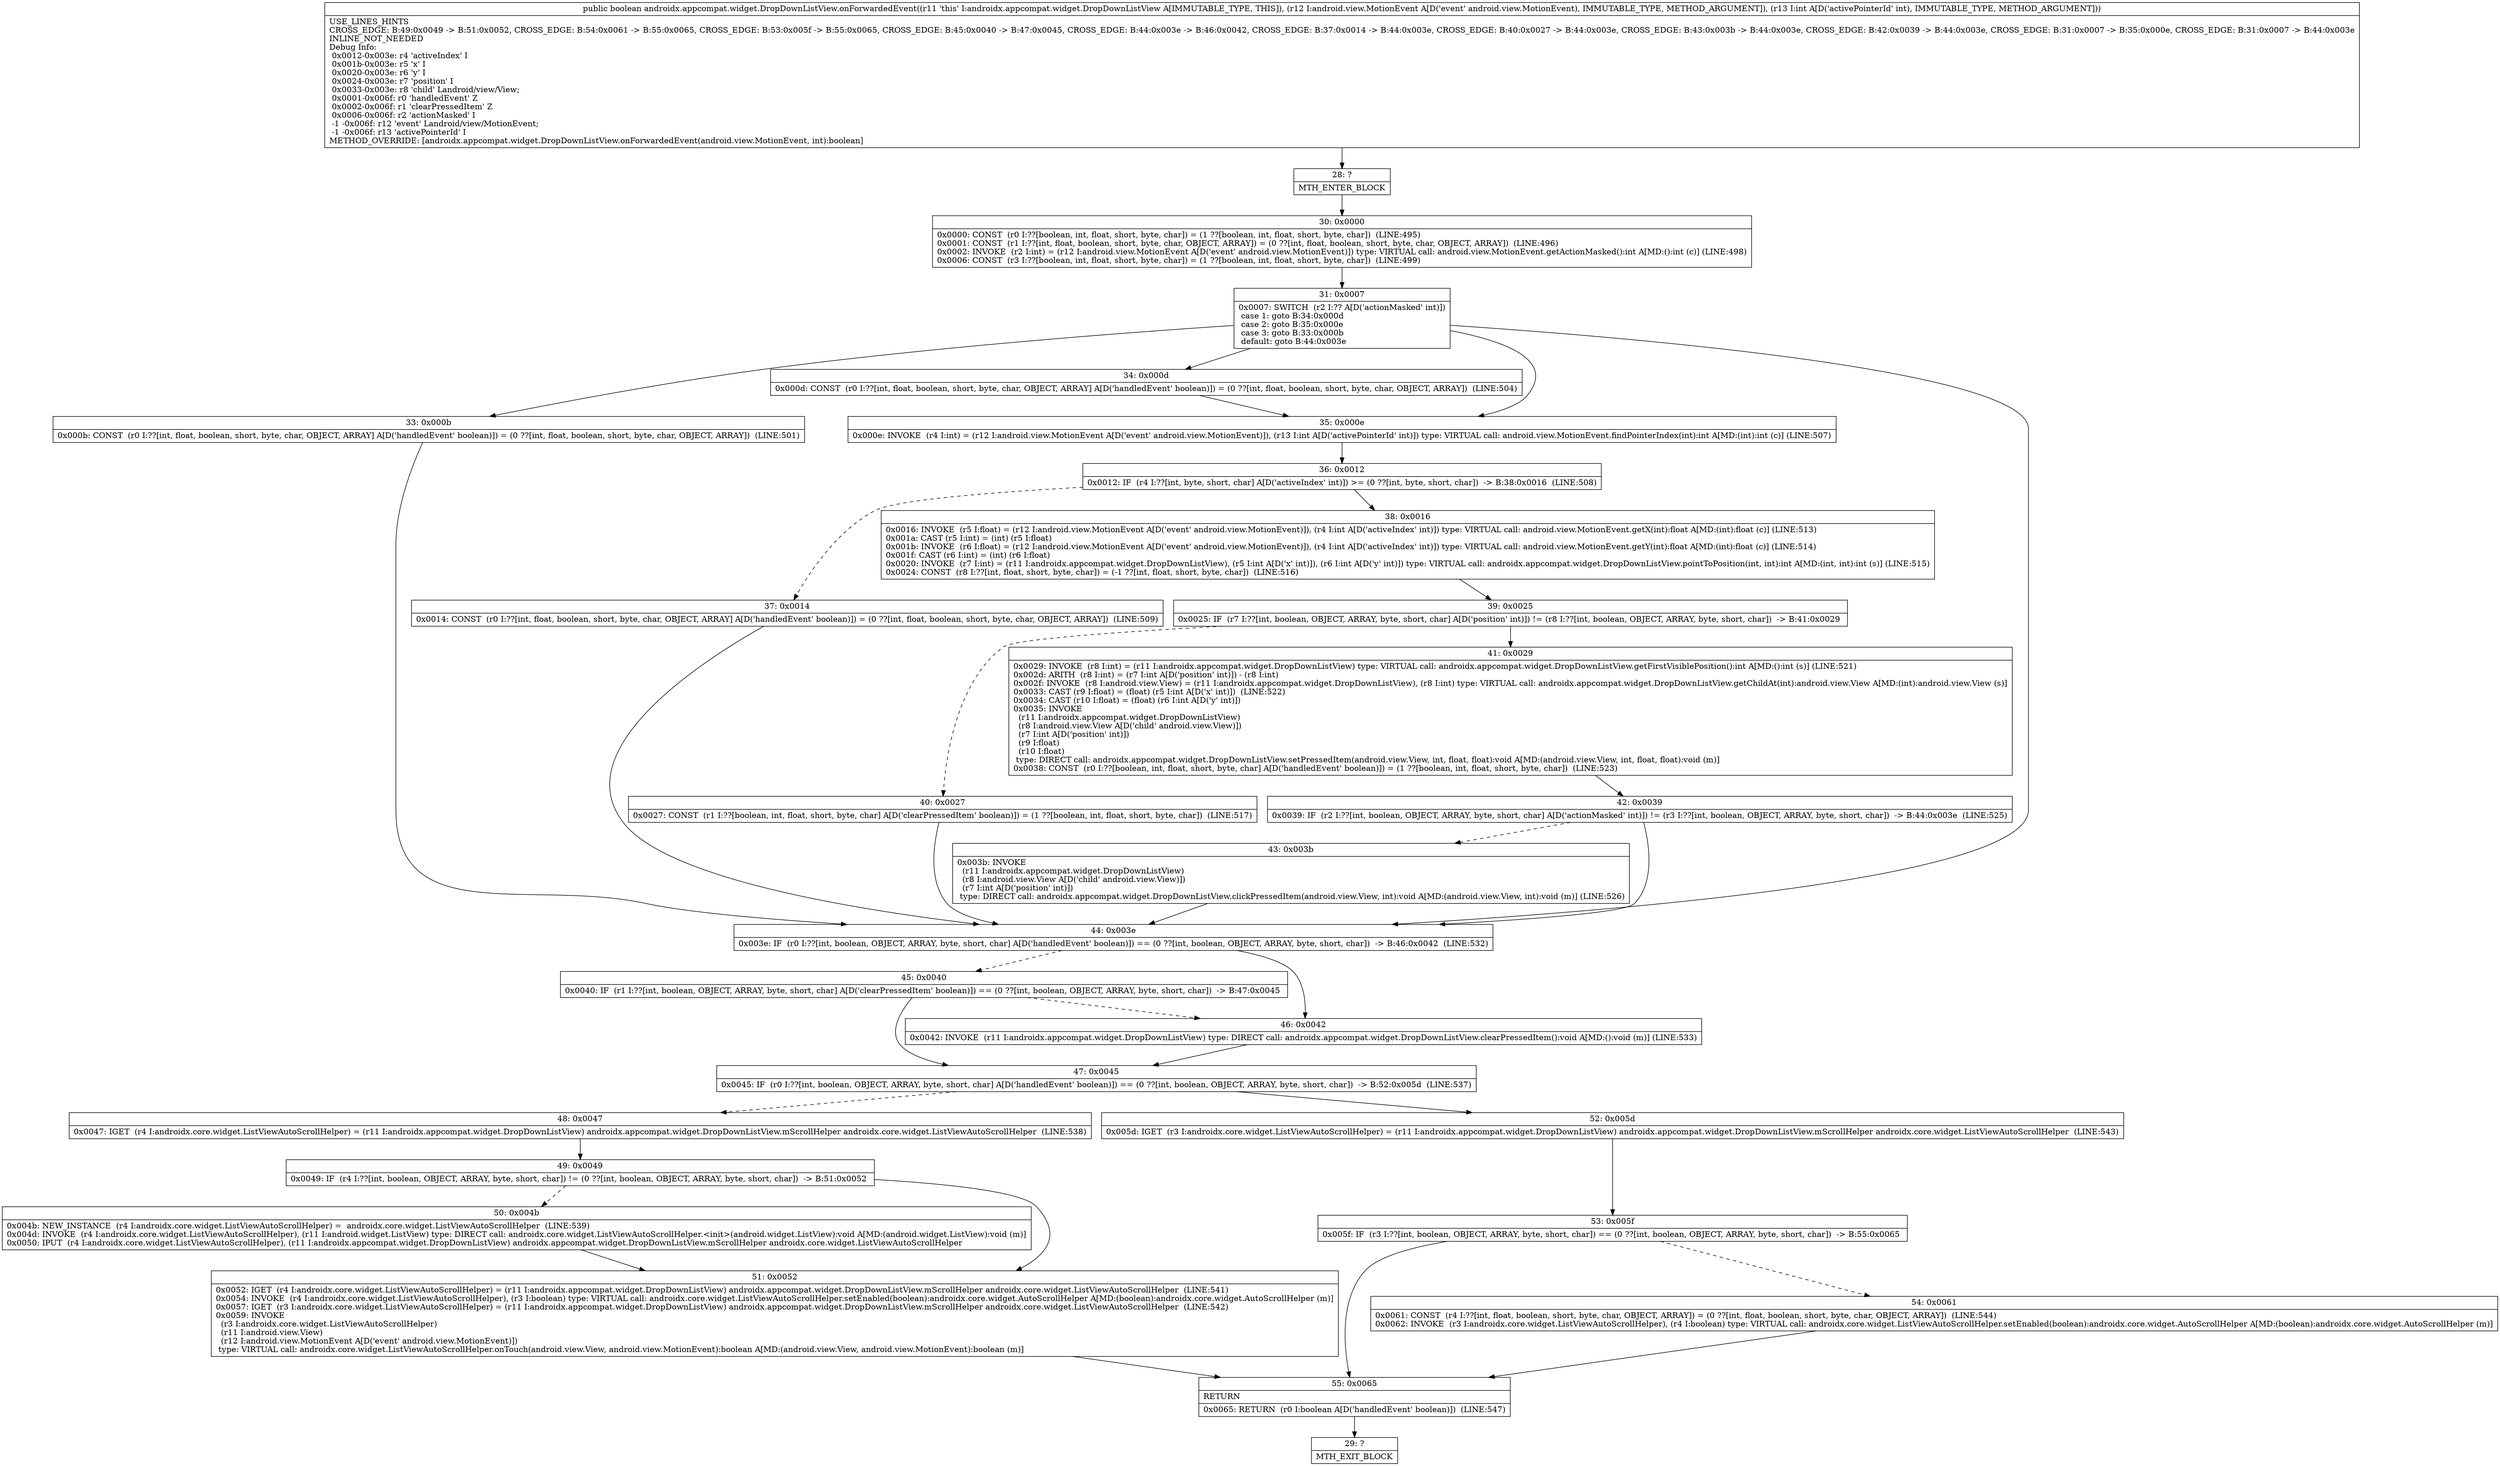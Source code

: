 digraph "CFG forandroidx.appcompat.widget.DropDownListView.onForwardedEvent(Landroid\/view\/MotionEvent;I)Z" {
Node_28 [shape=record,label="{28\:\ ?|MTH_ENTER_BLOCK\l}"];
Node_30 [shape=record,label="{30\:\ 0x0000|0x0000: CONST  (r0 I:??[boolean, int, float, short, byte, char]) = (1 ??[boolean, int, float, short, byte, char])  (LINE:495)\l0x0001: CONST  (r1 I:??[int, float, boolean, short, byte, char, OBJECT, ARRAY]) = (0 ??[int, float, boolean, short, byte, char, OBJECT, ARRAY])  (LINE:496)\l0x0002: INVOKE  (r2 I:int) = (r12 I:android.view.MotionEvent A[D('event' android.view.MotionEvent)]) type: VIRTUAL call: android.view.MotionEvent.getActionMasked():int A[MD:():int (c)] (LINE:498)\l0x0006: CONST  (r3 I:??[boolean, int, float, short, byte, char]) = (1 ??[boolean, int, float, short, byte, char])  (LINE:499)\l}"];
Node_31 [shape=record,label="{31\:\ 0x0007|0x0007: SWITCH  (r2 I:?? A[D('actionMasked' int)])\l case 1: goto B:34:0x000d\l case 2: goto B:35:0x000e\l case 3: goto B:33:0x000b\l default: goto B:44:0x003e \l}"];
Node_33 [shape=record,label="{33\:\ 0x000b|0x000b: CONST  (r0 I:??[int, float, boolean, short, byte, char, OBJECT, ARRAY] A[D('handledEvent' boolean)]) = (0 ??[int, float, boolean, short, byte, char, OBJECT, ARRAY])  (LINE:501)\l}"];
Node_34 [shape=record,label="{34\:\ 0x000d|0x000d: CONST  (r0 I:??[int, float, boolean, short, byte, char, OBJECT, ARRAY] A[D('handledEvent' boolean)]) = (0 ??[int, float, boolean, short, byte, char, OBJECT, ARRAY])  (LINE:504)\l}"];
Node_35 [shape=record,label="{35\:\ 0x000e|0x000e: INVOKE  (r4 I:int) = (r12 I:android.view.MotionEvent A[D('event' android.view.MotionEvent)]), (r13 I:int A[D('activePointerId' int)]) type: VIRTUAL call: android.view.MotionEvent.findPointerIndex(int):int A[MD:(int):int (c)] (LINE:507)\l}"];
Node_36 [shape=record,label="{36\:\ 0x0012|0x0012: IF  (r4 I:??[int, byte, short, char] A[D('activeIndex' int)]) \>= (0 ??[int, byte, short, char])  \-\> B:38:0x0016  (LINE:508)\l}"];
Node_37 [shape=record,label="{37\:\ 0x0014|0x0014: CONST  (r0 I:??[int, float, boolean, short, byte, char, OBJECT, ARRAY] A[D('handledEvent' boolean)]) = (0 ??[int, float, boolean, short, byte, char, OBJECT, ARRAY])  (LINE:509)\l}"];
Node_38 [shape=record,label="{38\:\ 0x0016|0x0016: INVOKE  (r5 I:float) = (r12 I:android.view.MotionEvent A[D('event' android.view.MotionEvent)]), (r4 I:int A[D('activeIndex' int)]) type: VIRTUAL call: android.view.MotionEvent.getX(int):float A[MD:(int):float (c)] (LINE:513)\l0x001a: CAST (r5 I:int) = (int) (r5 I:float) \l0x001b: INVOKE  (r6 I:float) = (r12 I:android.view.MotionEvent A[D('event' android.view.MotionEvent)]), (r4 I:int A[D('activeIndex' int)]) type: VIRTUAL call: android.view.MotionEvent.getY(int):float A[MD:(int):float (c)] (LINE:514)\l0x001f: CAST (r6 I:int) = (int) (r6 I:float) \l0x0020: INVOKE  (r7 I:int) = (r11 I:androidx.appcompat.widget.DropDownListView), (r5 I:int A[D('x' int)]), (r6 I:int A[D('y' int)]) type: VIRTUAL call: androidx.appcompat.widget.DropDownListView.pointToPosition(int, int):int A[MD:(int, int):int (s)] (LINE:515)\l0x0024: CONST  (r8 I:??[int, float, short, byte, char]) = (\-1 ??[int, float, short, byte, char])  (LINE:516)\l}"];
Node_39 [shape=record,label="{39\:\ 0x0025|0x0025: IF  (r7 I:??[int, boolean, OBJECT, ARRAY, byte, short, char] A[D('position' int)]) != (r8 I:??[int, boolean, OBJECT, ARRAY, byte, short, char])  \-\> B:41:0x0029 \l}"];
Node_40 [shape=record,label="{40\:\ 0x0027|0x0027: CONST  (r1 I:??[boolean, int, float, short, byte, char] A[D('clearPressedItem' boolean)]) = (1 ??[boolean, int, float, short, byte, char])  (LINE:517)\l}"];
Node_41 [shape=record,label="{41\:\ 0x0029|0x0029: INVOKE  (r8 I:int) = (r11 I:androidx.appcompat.widget.DropDownListView) type: VIRTUAL call: androidx.appcompat.widget.DropDownListView.getFirstVisiblePosition():int A[MD:():int (s)] (LINE:521)\l0x002d: ARITH  (r8 I:int) = (r7 I:int A[D('position' int)]) \- (r8 I:int) \l0x002f: INVOKE  (r8 I:android.view.View) = (r11 I:androidx.appcompat.widget.DropDownListView), (r8 I:int) type: VIRTUAL call: androidx.appcompat.widget.DropDownListView.getChildAt(int):android.view.View A[MD:(int):android.view.View (s)]\l0x0033: CAST (r9 I:float) = (float) (r5 I:int A[D('x' int)])  (LINE:522)\l0x0034: CAST (r10 I:float) = (float) (r6 I:int A[D('y' int)]) \l0x0035: INVOKE  \l  (r11 I:androidx.appcompat.widget.DropDownListView)\l  (r8 I:android.view.View A[D('child' android.view.View)])\l  (r7 I:int A[D('position' int)])\l  (r9 I:float)\l  (r10 I:float)\l type: DIRECT call: androidx.appcompat.widget.DropDownListView.setPressedItem(android.view.View, int, float, float):void A[MD:(android.view.View, int, float, float):void (m)]\l0x0038: CONST  (r0 I:??[boolean, int, float, short, byte, char] A[D('handledEvent' boolean)]) = (1 ??[boolean, int, float, short, byte, char])  (LINE:523)\l}"];
Node_42 [shape=record,label="{42\:\ 0x0039|0x0039: IF  (r2 I:??[int, boolean, OBJECT, ARRAY, byte, short, char] A[D('actionMasked' int)]) != (r3 I:??[int, boolean, OBJECT, ARRAY, byte, short, char])  \-\> B:44:0x003e  (LINE:525)\l}"];
Node_43 [shape=record,label="{43\:\ 0x003b|0x003b: INVOKE  \l  (r11 I:androidx.appcompat.widget.DropDownListView)\l  (r8 I:android.view.View A[D('child' android.view.View)])\l  (r7 I:int A[D('position' int)])\l type: DIRECT call: androidx.appcompat.widget.DropDownListView.clickPressedItem(android.view.View, int):void A[MD:(android.view.View, int):void (m)] (LINE:526)\l}"];
Node_44 [shape=record,label="{44\:\ 0x003e|0x003e: IF  (r0 I:??[int, boolean, OBJECT, ARRAY, byte, short, char] A[D('handledEvent' boolean)]) == (0 ??[int, boolean, OBJECT, ARRAY, byte, short, char])  \-\> B:46:0x0042  (LINE:532)\l}"];
Node_45 [shape=record,label="{45\:\ 0x0040|0x0040: IF  (r1 I:??[int, boolean, OBJECT, ARRAY, byte, short, char] A[D('clearPressedItem' boolean)]) == (0 ??[int, boolean, OBJECT, ARRAY, byte, short, char])  \-\> B:47:0x0045 \l}"];
Node_47 [shape=record,label="{47\:\ 0x0045|0x0045: IF  (r0 I:??[int, boolean, OBJECT, ARRAY, byte, short, char] A[D('handledEvent' boolean)]) == (0 ??[int, boolean, OBJECT, ARRAY, byte, short, char])  \-\> B:52:0x005d  (LINE:537)\l}"];
Node_48 [shape=record,label="{48\:\ 0x0047|0x0047: IGET  (r4 I:androidx.core.widget.ListViewAutoScrollHelper) = (r11 I:androidx.appcompat.widget.DropDownListView) androidx.appcompat.widget.DropDownListView.mScrollHelper androidx.core.widget.ListViewAutoScrollHelper  (LINE:538)\l}"];
Node_49 [shape=record,label="{49\:\ 0x0049|0x0049: IF  (r4 I:??[int, boolean, OBJECT, ARRAY, byte, short, char]) != (0 ??[int, boolean, OBJECT, ARRAY, byte, short, char])  \-\> B:51:0x0052 \l}"];
Node_50 [shape=record,label="{50\:\ 0x004b|0x004b: NEW_INSTANCE  (r4 I:androidx.core.widget.ListViewAutoScrollHelper) =  androidx.core.widget.ListViewAutoScrollHelper  (LINE:539)\l0x004d: INVOKE  (r4 I:androidx.core.widget.ListViewAutoScrollHelper), (r11 I:android.widget.ListView) type: DIRECT call: androidx.core.widget.ListViewAutoScrollHelper.\<init\>(android.widget.ListView):void A[MD:(android.widget.ListView):void (m)]\l0x0050: IPUT  (r4 I:androidx.core.widget.ListViewAutoScrollHelper), (r11 I:androidx.appcompat.widget.DropDownListView) androidx.appcompat.widget.DropDownListView.mScrollHelper androidx.core.widget.ListViewAutoScrollHelper \l}"];
Node_51 [shape=record,label="{51\:\ 0x0052|0x0052: IGET  (r4 I:androidx.core.widget.ListViewAutoScrollHelper) = (r11 I:androidx.appcompat.widget.DropDownListView) androidx.appcompat.widget.DropDownListView.mScrollHelper androidx.core.widget.ListViewAutoScrollHelper  (LINE:541)\l0x0054: INVOKE  (r4 I:androidx.core.widget.ListViewAutoScrollHelper), (r3 I:boolean) type: VIRTUAL call: androidx.core.widget.ListViewAutoScrollHelper.setEnabled(boolean):androidx.core.widget.AutoScrollHelper A[MD:(boolean):androidx.core.widget.AutoScrollHelper (m)]\l0x0057: IGET  (r3 I:androidx.core.widget.ListViewAutoScrollHelper) = (r11 I:androidx.appcompat.widget.DropDownListView) androidx.appcompat.widget.DropDownListView.mScrollHelper androidx.core.widget.ListViewAutoScrollHelper  (LINE:542)\l0x0059: INVOKE  \l  (r3 I:androidx.core.widget.ListViewAutoScrollHelper)\l  (r11 I:android.view.View)\l  (r12 I:android.view.MotionEvent A[D('event' android.view.MotionEvent)])\l type: VIRTUAL call: androidx.core.widget.ListViewAutoScrollHelper.onTouch(android.view.View, android.view.MotionEvent):boolean A[MD:(android.view.View, android.view.MotionEvent):boolean (m)]\l}"];
Node_55 [shape=record,label="{55\:\ 0x0065|RETURN\l|0x0065: RETURN  (r0 I:boolean A[D('handledEvent' boolean)])  (LINE:547)\l}"];
Node_29 [shape=record,label="{29\:\ ?|MTH_EXIT_BLOCK\l}"];
Node_52 [shape=record,label="{52\:\ 0x005d|0x005d: IGET  (r3 I:androidx.core.widget.ListViewAutoScrollHelper) = (r11 I:androidx.appcompat.widget.DropDownListView) androidx.appcompat.widget.DropDownListView.mScrollHelper androidx.core.widget.ListViewAutoScrollHelper  (LINE:543)\l}"];
Node_53 [shape=record,label="{53\:\ 0x005f|0x005f: IF  (r3 I:??[int, boolean, OBJECT, ARRAY, byte, short, char]) == (0 ??[int, boolean, OBJECT, ARRAY, byte, short, char])  \-\> B:55:0x0065 \l}"];
Node_54 [shape=record,label="{54\:\ 0x0061|0x0061: CONST  (r4 I:??[int, float, boolean, short, byte, char, OBJECT, ARRAY]) = (0 ??[int, float, boolean, short, byte, char, OBJECT, ARRAY])  (LINE:544)\l0x0062: INVOKE  (r3 I:androidx.core.widget.ListViewAutoScrollHelper), (r4 I:boolean) type: VIRTUAL call: androidx.core.widget.ListViewAutoScrollHelper.setEnabled(boolean):androidx.core.widget.AutoScrollHelper A[MD:(boolean):androidx.core.widget.AutoScrollHelper (m)]\l}"];
Node_46 [shape=record,label="{46\:\ 0x0042|0x0042: INVOKE  (r11 I:androidx.appcompat.widget.DropDownListView) type: DIRECT call: androidx.appcompat.widget.DropDownListView.clearPressedItem():void A[MD:():void (m)] (LINE:533)\l}"];
MethodNode[shape=record,label="{public boolean androidx.appcompat.widget.DropDownListView.onForwardedEvent((r11 'this' I:androidx.appcompat.widget.DropDownListView A[IMMUTABLE_TYPE, THIS]), (r12 I:android.view.MotionEvent A[D('event' android.view.MotionEvent), IMMUTABLE_TYPE, METHOD_ARGUMENT]), (r13 I:int A[D('activePointerId' int), IMMUTABLE_TYPE, METHOD_ARGUMENT]))  | USE_LINES_HINTS\lCROSS_EDGE: B:49:0x0049 \-\> B:51:0x0052, CROSS_EDGE: B:54:0x0061 \-\> B:55:0x0065, CROSS_EDGE: B:53:0x005f \-\> B:55:0x0065, CROSS_EDGE: B:45:0x0040 \-\> B:47:0x0045, CROSS_EDGE: B:44:0x003e \-\> B:46:0x0042, CROSS_EDGE: B:37:0x0014 \-\> B:44:0x003e, CROSS_EDGE: B:40:0x0027 \-\> B:44:0x003e, CROSS_EDGE: B:43:0x003b \-\> B:44:0x003e, CROSS_EDGE: B:42:0x0039 \-\> B:44:0x003e, CROSS_EDGE: B:31:0x0007 \-\> B:35:0x000e, CROSS_EDGE: B:31:0x0007 \-\> B:44:0x003e\lINLINE_NOT_NEEDED\lDebug Info:\l  0x0012\-0x003e: r4 'activeIndex' I\l  0x001b\-0x003e: r5 'x' I\l  0x0020\-0x003e: r6 'y' I\l  0x0024\-0x003e: r7 'position' I\l  0x0033\-0x003e: r8 'child' Landroid\/view\/View;\l  0x0001\-0x006f: r0 'handledEvent' Z\l  0x0002\-0x006f: r1 'clearPressedItem' Z\l  0x0006\-0x006f: r2 'actionMasked' I\l  \-1 \-0x006f: r12 'event' Landroid\/view\/MotionEvent;\l  \-1 \-0x006f: r13 'activePointerId' I\lMETHOD_OVERRIDE: [androidx.appcompat.widget.DropDownListView.onForwardedEvent(android.view.MotionEvent, int):boolean]\l}"];
MethodNode -> Node_28;Node_28 -> Node_30;
Node_30 -> Node_31;
Node_31 -> Node_33;
Node_31 -> Node_34;
Node_31 -> Node_35;
Node_31 -> Node_44;
Node_33 -> Node_44;
Node_34 -> Node_35;
Node_35 -> Node_36;
Node_36 -> Node_37[style=dashed];
Node_36 -> Node_38;
Node_37 -> Node_44;
Node_38 -> Node_39;
Node_39 -> Node_40[style=dashed];
Node_39 -> Node_41;
Node_40 -> Node_44;
Node_41 -> Node_42;
Node_42 -> Node_43[style=dashed];
Node_42 -> Node_44;
Node_43 -> Node_44;
Node_44 -> Node_45[style=dashed];
Node_44 -> Node_46;
Node_45 -> Node_46[style=dashed];
Node_45 -> Node_47;
Node_47 -> Node_48[style=dashed];
Node_47 -> Node_52;
Node_48 -> Node_49;
Node_49 -> Node_50[style=dashed];
Node_49 -> Node_51;
Node_50 -> Node_51;
Node_51 -> Node_55;
Node_55 -> Node_29;
Node_52 -> Node_53;
Node_53 -> Node_54[style=dashed];
Node_53 -> Node_55;
Node_54 -> Node_55;
Node_46 -> Node_47;
}

